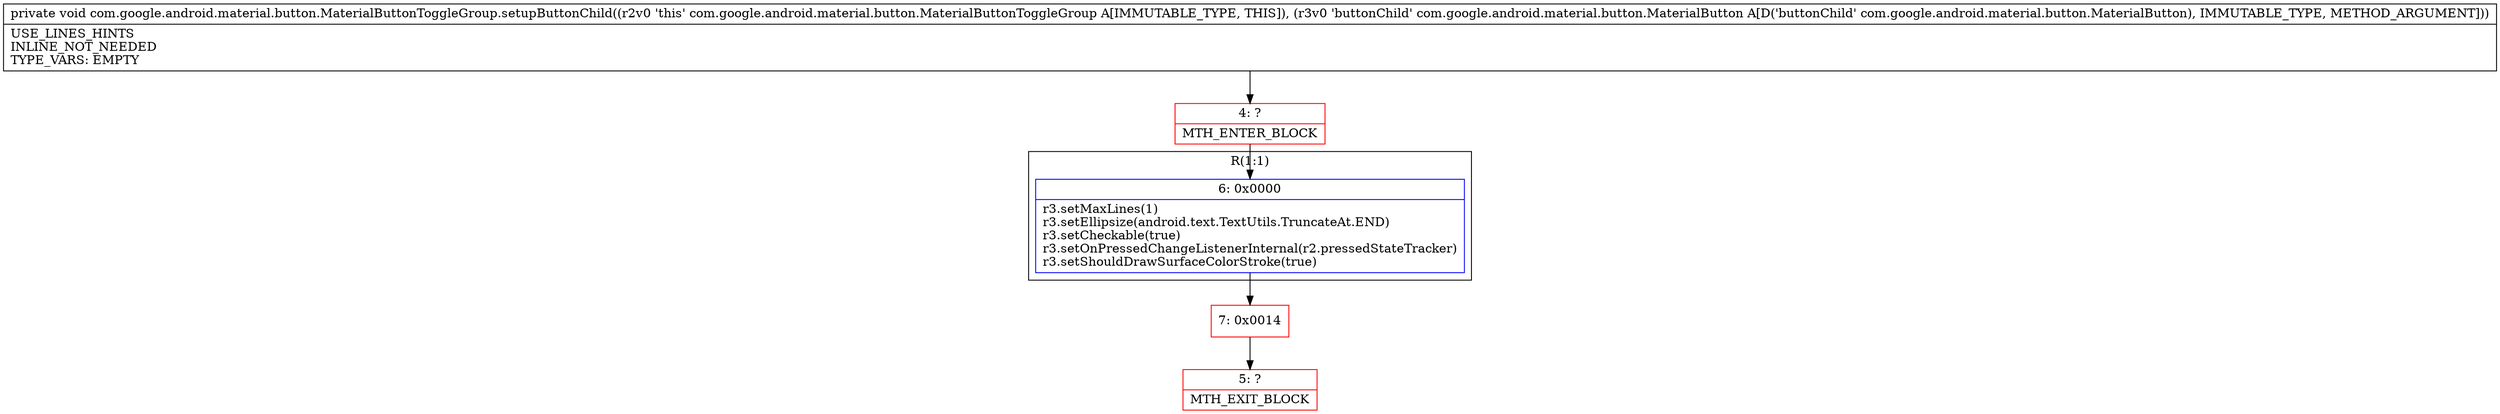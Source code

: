 digraph "CFG forcom.google.android.material.button.MaterialButtonToggleGroup.setupButtonChild(Lcom\/google\/android\/material\/button\/MaterialButton;)V" {
subgraph cluster_Region_1295598212 {
label = "R(1:1)";
node [shape=record,color=blue];
Node_6 [shape=record,label="{6\:\ 0x0000|r3.setMaxLines(1)\lr3.setEllipsize(android.text.TextUtils.TruncateAt.END)\lr3.setCheckable(true)\lr3.setOnPressedChangeListenerInternal(r2.pressedStateTracker)\lr3.setShouldDrawSurfaceColorStroke(true)\l}"];
}
Node_4 [shape=record,color=red,label="{4\:\ ?|MTH_ENTER_BLOCK\l}"];
Node_7 [shape=record,color=red,label="{7\:\ 0x0014}"];
Node_5 [shape=record,color=red,label="{5\:\ ?|MTH_EXIT_BLOCK\l}"];
MethodNode[shape=record,label="{private void com.google.android.material.button.MaterialButtonToggleGroup.setupButtonChild((r2v0 'this' com.google.android.material.button.MaterialButtonToggleGroup A[IMMUTABLE_TYPE, THIS]), (r3v0 'buttonChild' com.google.android.material.button.MaterialButton A[D('buttonChild' com.google.android.material.button.MaterialButton), IMMUTABLE_TYPE, METHOD_ARGUMENT]))  | USE_LINES_HINTS\lINLINE_NOT_NEEDED\lTYPE_VARS: EMPTY\l}"];
MethodNode -> Node_4;Node_6 -> Node_7;
Node_4 -> Node_6;
Node_7 -> Node_5;
}


